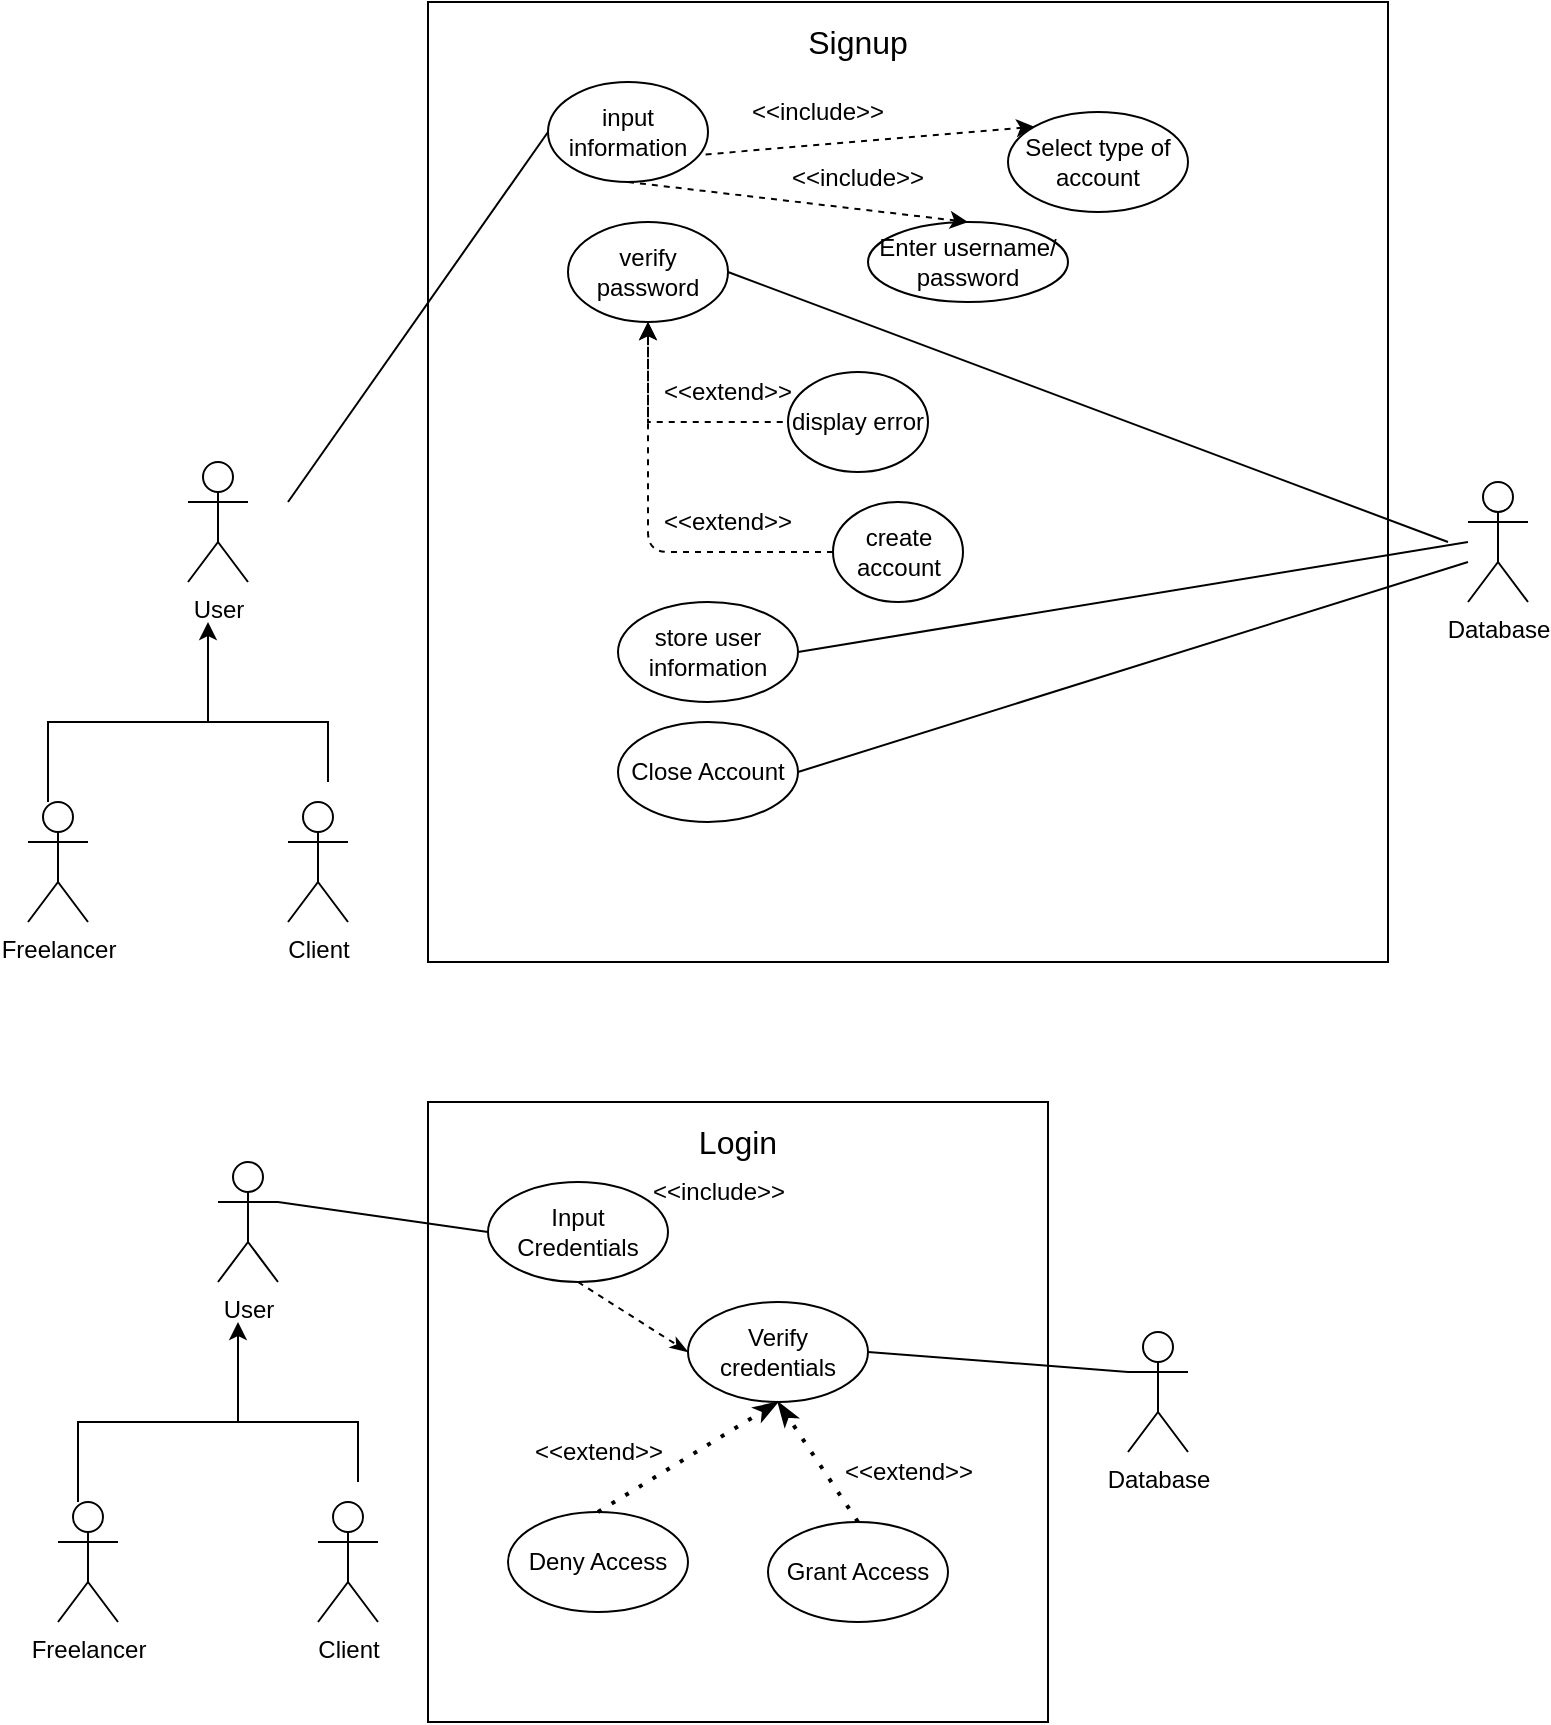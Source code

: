 <mxfile version="20.3.0" type="device"><diagram id="cCrIHWbzJfh8J8a7K7x2" name="Page-1"><mxGraphModel dx="868" dy="545" grid="1" gridSize="10" guides="1" tooltips="1" connect="1" arrows="1" fold="1" page="1" pageScale="1" pageWidth="850" pageHeight="1100" math="0" shadow="0"><root><mxCell id="0"/><mxCell id="1" parent="0"/><mxCell id="PgS5Zt_uMlOcExVBVfyw-1" value="" style="whiteSpace=wrap;html=1;aspect=fixed;" parent="1" vertex="1"><mxGeometry x="280" y="50" width="480" height="480" as="geometry"/></mxCell><mxCell id="PgS5Zt_uMlOcExVBVfyw-2" value="Database" style="shape=umlActor;verticalLabelPosition=bottom;labelBackgroundColor=#ffffff;verticalAlign=top;html=1;outlineConnect=0;" parent="1" vertex="1"><mxGeometry x="800" y="290" width="30" height="60" as="geometry"/></mxCell><mxCell id="PgS5Zt_uMlOcExVBVfyw-3" value="User" style="shape=umlActor;verticalLabelPosition=bottom;labelBackgroundColor=#ffffff;verticalAlign=top;html=1;outlineConnect=0;" parent="1" vertex="1"><mxGeometry x="160" y="280" width="30" height="60" as="geometry"/></mxCell><mxCell id="PgS5Zt_uMlOcExVBVfyw-9" value="Signup" style="text;html=1;strokeColor=none;fillColor=none;align=center;verticalAlign=middle;whiteSpace=wrap;rounded=0;fontSize=16;" parent="1" vertex="1"><mxGeometry x="475" y="60" width="40" height="20" as="geometry"/></mxCell><mxCell id="PgS5Zt_uMlOcExVBVfyw-10" value="store user information" style="ellipse;whiteSpace=wrap;html=1;" parent="1" vertex="1"><mxGeometry x="375" y="350" width="90" height="50" as="geometry"/></mxCell><mxCell id="PgS5Zt_uMlOcExVBVfyw-11" value="input information" style="ellipse;whiteSpace=wrap;html=1;" parent="1" vertex="1"><mxGeometry x="340" y="90" width="80" height="50" as="geometry"/></mxCell><mxCell id="PgS5Zt_uMlOcExVBVfyw-12" value="Enter username/ password" style="ellipse;whiteSpace=wrap;html=1;" parent="1" vertex="1"><mxGeometry x="500" y="160" width="100" height="40" as="geometry"/></mxCell><mxCell id="PgS5Zt_uMlOcExVBVfyw-19" value="&amp;lt;&amp;lt;include&amp;gt;&amp;gt;" style="text;html=1;strokeColor=none;fillColor=none;align=center;verticalAlign=middle;whiteSpace=wrap;rounded=0;" parent="1" vertex="1"><mxGeometry x="475" y="127.5" width="40" height="20" as="geometry"/></mxCell><mxCell id="PgS5Zt_uMlOcExVBVfyw-20" value="" style="endArrow=classic;html=1;entryX=0.5;entryY=0;entryDx=0;entryDy=0;exitX=0.5;exitY=1;exitDx=0;exitDy=0;dashed=1;" parent="1" source="PgS5Zt_uMlOcExVBVfyw-11" target="PgS5Zt_uMlOcExVBVfyw-12" edge="1"><mxGeometry width="50" height="50" relative="1" as="geometry"><mxPoint x="475" y="270" as="sourcePoint"/><mxPoint x="600" y="320" as="targetPoint"/></mxGeometry></mxCell><mxCell id="PgS5Zt_uMlOcExVBVfyw-31" style="edgeStyle=orthogonalEdgeStyle;rounded=0;orthogonalLoop=1;jettySize=auto;html=1;exitX=0.5;exitY=1;exitDx=0;exitDy=0;dashed=1;endArrow=none;endFill=0;startArrow=classic;startFill=1;entryX=0;entryY=0.5;entryDx=0;entryDy=0;" parent="1" source="PgS5Zt_uMlOcExVBVfyw-22" target="PgS5Zt_uMlOcExVBVfyw-23" edge="1"><mxGeometry relative="1" as="geometry"/></mxCell><mxCell id="PgS5Zt_uMlOcExVBVfyw-22" value="verify password" style="ellipse;whiteSpace=wrap;html=1;" parent="1" vertex="1"><mxGeometry x="350" y="160" width="80" height="50" as="geometry"/></mxCell><mxCell id="PgS5Zt_uMlOcExVBVfyw-23" value="display error" style="ellipse;whiteSpace=wrap;html=1;" parent="1" vertex="1"><mxGeometry x="460" y="235" width="70" height="50" as="geometry"/></mxCell><mxCell id="PgS5Zt_uMlOcExVBVfyw-25" value="" style="endArrow=none;html=1;entryX=0;entryY=0.5;entryDx=0;entryDy=0;" parent="1" target="PgS5Zt_uMlOcExVBVfyw-11" edge="1"><mxGeometry width="50" height="50" relative="1" as="geometry"><mxPoint x="210" y="300" as="sourcePoint"/><mxPoint x="160" y="150" as="targetPoint"/></mxGeometry></mxCell><mxCell id="PgS5Zt_uMlOcExVBVfyw-28" value="create account" style="ellipse;whiteSpace=wrap;html=1;" parent="1" vertex="1"><mxGeometry x="482.5" y="300" width="65" height="50" as="geometry"/></mxCell><mxCell id="PgS5Zt_uMlOcExVBVfyw-32" value="Freelancer" style="shape=umlActor;verticalLabelPosition=bottom;labelBackgroundColor=#ffffff;verticalAlign=top;html=1;outlineConnect=0;" parent="1" vertex="1"><mxGeometry x="80" y="450" width="30" height="60" as="geometry"/></mxCell><mxCell id="PgS5Zt_uMlOcExVBVfyw-38" value="Client" style="shape=umlActor;verticalLabelPosition=bottom;labelBackgroundColor=#ffffff;verticalAlign=top;html=1;outlineConnect=0;" parent="1" vertex="1"><mxGeometry x="210" y="450" width="30" height="60" as="geometry"/></mxCell><mxCell id="PgS5Zt_uMlOcExVBVfyw-48" value="" style="endArrow=none;html=1;edgeStyle=orthogonalEdgeStyle;rounded=0;" parent="1" source="PgS5Zt_uMlOcExVBVfyw-32" edge="1"><mxGeometry width="50" height="50" relative="1" as="geometry"><mxPoint x="90" y="420" as="sourcePoint"/><mxPoint x="190" y="410" as="targetPoint"/><Array as="points"><mxPoint x="90" y="410"/><mxPoint x="190" y="410"/></Array></mxGeometry></mxCell><mxCell id="PgS5Zt_uMlOcExVBVfyw-49" value="" style="endArrow=classic;html=1;edgeStyle=orthogonalEdgeStyle;rounded=0;startArrow=none;startFill=0;endFill=1;" parent="1" edge="1"><mxGeometry width="50" height="50" relative="1" as="geometry"><mxPoint x="230" y="440" as="sourcePoint"/><mxPoint x="170" y="360" as="targetPoint"/><Array as="points"><mxPoint x="230" y="410"/><mxPoint x="170" y="410"/><mxPoint x="170" y="380"/></Array></mxGeometry></mxCell><mxCell id="vZCNQk6zcFkuWInb5Mg0-1" value="" style="endArrow=none;html=1;exitX=1;exitY=0.5;exitDx=0;exitDy=0;" parent="1" source="PgS5Zt_uMlOcExVBVfyw-10" edge="1"><mxGeometry width="50" height="50" relative="1" as="geometry"><mxPoint x="710" y="390" as="sourcePoint"/><mxPoint x="800" y="320" as="targetPoint"/></mxGeometry></mxCell><mxCell id="vZCNQk6zcFkuWInb5Mg0-2" value="Close Account" style="ellipse;whiteSpace=wrap;html=1;" parent="1" vertex="1"><mxGeometry x="375" y="410" width="90" height="50" as="geometry"/></mxCell><mxCell id="vZCNQk6zcFkuWInb5Mg0-3" value="" style="endArrow=none;html=1;exitX=1;exitY=0.5;exitDx=0;exitDy=0;" parent="1" source="vZCNQk6zcFkuWInb5Mg0-2" edge="1"><mxGeometry width="50" height="50" relative="1" as="geometry"><mxPoint x="800" y="460" as="sourcePoint"/><mxPoint x="800" y="330" as="targetPoint"/></mxGeometry></mxCell><mxCell id="vZCNQk6zcFkuWInb5Mg0-4" value="Select type of account" style="ellipse;whiteSpace=wrap;html=1;" parent="1" vertex="1"><mxGeometry x="570" y="105" width="90" height="50" as="geometry"/></mxCell><mxCell id="vZCNQk6zcFkuWInb5Mg0-6" value="" style="endArrow=classic;dashed=1;html=1;exitX=0.985;exitY=0.724;exitDx=0;exitDy=0;exitPerimeter=0;entryX=0;entryY=0;entryDx=0;entryDy=0;endFill=1;" parent="1" source="PgS5Zt_uMlOcExVBVfyw-11" target="vZCNQk6zcFkuWInb5Mg0-4" edge="1"><mxGeometry width="50" height="50" relative="1" as="geometry"><mxPoint x="460" y="120" as="sourcePoint"/><mxPoint x="510" y="70" as="targetPoint"/></mxGeometry></mxCell><mxCell id="vZCNQk6zcFkuWInb5Mg0-7" value="&amp;lt;&amp;lt;include&amp;gt;&amp;gt;" style="text;html=1;strokeColor=none;fillColor=none;align=center;verticalAlign=middle;whiteSpace=wrap;rounded=0;" parent="1" vertex="1"><mxGeometry x="455" y="95" width="40" height="20" as="geometry"/></mxCell><mxCell id="vZCNQk6zcFkuWInb5Mg0-8" value="" style="endArrow=none;html=1;exitX=1;exitY=0.5;exitDx=0;exitDy=0;" parent="1" source="PgS5Zt_uMlOcExVBVfyw-22" edge="1"><mxGeometry width="50" height="50" relative="1" as="geometry"><mxPoint x="430" y="490" as="sourcePoint"/><mxPoint x="790" y="320" as="targetPoint"/></mxGeometry></mxCell><mxCell id="vZCNQk6zcFkuWInb5Mg0-10" value="" style="endArrow=classic;dashed=1;html=1;exitX=0;exitY=0.5;exitDx=0;exitDy=0;entryX=0.5;entryY=1;entryDx=0;entryDy=0;edgeStyle=orthogonalEdgeStyle;startArrow=none;startFill=0;endFill=1;" parent="1" source="PgS5Zt_uMlOcExVBVfyw-28" target="PgS5Zt_uMlOcExVBVfyw-22" edge="1"><mxGeometry width="50" height="50" relative="1" as="geometry"><mxPoint x="390" y="360" as="sourcePoint"/><mxPoint x="440" y="310" as="targetPoint"/></mxGeometry></mxCell><mxCell id="vZCNQk6zcFkuWInb5Mg0-11" value="&amp;lt;&amp;lt;extend&amp;gt;&amp;gt;" style="text;html=1;strokeColor=none;fillColor=none;align=center;verticalAlign=middle;whiteSpace=wrap;rounded=0;" parent="1" vertex="1"><mxGeometry x="410" y="235" width="40" height="20" as="geometry"/></mxCell><mxCell id="vZCNQk6zcFkuWInb5Mg0-12" value="&amp;lt;&amp;lt;extend&amp;gt;&amp;gt;" style="text;html=1;strokeColor=none;fillColor=none;align=center;verticalAlign=middle;whiteSpace=wrap;rounded=0;" parent="1" vertex="1"><mxGeometry x="410" y="300" width="40" height="20" as="geometry"/></mxCell><mxCell id="vZCNQk6zcFkuWInb5Mg0-13" value="" style="whiteSpace=wrap;html=1;aspect=fixed;" parent="1" vertex="1"><mxGeometry x="280" y="600" width="310" height="310" as="geometry"/></mxCell><mxCell id="vZCNQk6zcFkuWInb5Mg0-14" value="Database" style="shape=umlActor;verticalLabelPosition=bottom;labelBackgroundColor=#ffffff;verticalAlign=top;html=1;outlineConnect=0;" parent="1" vertex="1"><mxGeometry x="630" y="715" width="30" height="60" as="geometry"/></mxCell><mxCell id="vZCNQk6zcFkuWInb5Mg0-18" value="Verify credentials&lt;span style=&quot;font-family: &amp;#34;helvetica&amp;#34; , &amp;#34;arial&amp;#34; , sans-serif ; font-size: 0px ; white-space: nowrap&quot;&gt;%3CmxGraphModel%3E%3Croot%3E%3CmxCell%20id%3D%220%22%2F%3E%3CmxCell%20id%3D%221%22%20parent%3D%220%22%2F%3E%3CmxCell%20id%3D%222%22%20value%3D%22store%20user%20information%22%20style%3D%22ellipse%3BwhiteSpace%3Dwrap%3Bhtml%3D1%3B%22%20vertex%3D%221%22%20parent%3D%221%22%3E%3CmxGeometry%20x%3D%22375%22%20y%3D%22350%22%20width%3D%2290%22%20height%3D%2250%22%20as%3D%22geometry%22%2F%3E%3C%2FmxCell%3E%3C%2Froot%3E%3C%2FmxGraphModel%3E&lt;/span&gt;" style="ellipse;whiteSpace=wrap;html=1;" parent="1" vertex="1"><mxGeometry x="410" y="700.0" width="90" height="50" as="geometry"/></mxCell><mxCell id="vZCNQk6zcFkuWInb5Mg0-19" value="Grant Access" style="ellipse;whiteSpace=wrap;html=1;" parent="1" vertex="1"><mxGeometry x="450" y="810.0" width="90" height="50" as="geometry"/></mxCell><mxCell id="vZCNQk6zcFkuWInb5Mg0-20" value="Deny Access" style="ellipse;whiteSpace=wrap;html=1;" parent="1" vertex="1"><mxGeometry x="320" y="805.0" width="90" height="50" as="geometry"/></mxCell><mxCell id="vZCNQk6zcFkuWInb5Mg0-23" value="" style="endArrow=none;html=1;exitX=1;exitY=0.5;exitDx=0;exitDy=0;entryX=0;entryY=0.333;entryDx=0;entryDy=0;entryPerimeter=0;" parent="1" source="vZCNQk6zcFkuWInb5Mg0-18" edge="1" target="vZCNQk6zcFkuWInb5Mg0-14"><mxGeometry width="50" height="50" relative="1" as="geometry"><mxPoint x="510" y="730" as="sourcePoint"/><mxPoint x="610" y="730" as="targetPoint"/></mxGeometry></mxCell><mxCell id="vZCNQk6zcFkuWInb5Mg0-24" value="Login" style="text;html=1;strokeColor=none;fillColor=none;align=center;verticalAlign=middle;whiteSpace=wrap;rounded=0;fontSize=16;" parent="1" vertex="1"><mxGeometry x="415" y="610" width="40" height="20" as="geometry"/></mxCell><mxCell id="G_o_1dsQ_2RuofwVB3N3-20" value="User" style="shape=umlActor;verticalLabelPosition=bottom;labelBackgroundColor=#ffffff;verticalAlign=top;html=1;outlineConnect=0;" vertex="1" parent="1"><mxGeometry x="175" y="630" width="30" height="60" as="geometry"/></mxCell><mxCell id="G_o_1dsQ_2RuofwVB3N3-21" value="Freelancer" style="shape=umlActor;verticalLabelPosition=bottom;labelBackgroundColor=#ffffff;verticalAlign=top;html=1;outlineConnect=0;" vertex="1" parent="1"><mxGeometry x="95" y="800" width="30" height="60" as="geometry"/></mxCell><mxCell id="G_o_1dsQ_2RuofwVB3N3-22" value="Client" style="shape=umlActor;verticalLabelPosition=bottom;labelBackgroundColor=#ffffff;verticalAlign=top;html=1;outlineConnect=0;" vertex="1" parent="1"><mxGeometry x="225" y="800" width="30" height="60" as="geometry"/></mxCell><mxCell id="G_o_1dsQ_2RuofwVB3N3-23" value="" style="endArrow=none;html=1;edgeStyle=orthogonalEdgeStyle;rounded=0;" edge="1" source="G_o_1dsQ_2RuofwVB3N3-21" parent="1"><mxGeometry width="50" height="50" relative="1" as="geometry"><mxPoint x="105" y="770" as="sourcePoint"/><mxPoint x="205" y="760" as="targetPoint"/><Array as="points"><mxPoint x="105" y="760"/><mxPoint x="205" y="760"/></Array></mxGeometry></mxCell><mxCell id="G_o_1dsQ_2RuofwVB3N3-24" value="" style="endArrow=classic;html=1;edgeStyle=orthogonalEdgeStyle;rounded=0;startArrow=none;startFill=0;endFill=1;" edge="1" parent="1"><mxGeometry width="50" height="50" relative="1" as="geometry"><mxPoint x="245" y="790" as="sourcePoint"/><mxPoint x="185" y="710" as="targetPoint"/><Array as="points"><mxPoint x="245" y="760"/><mxPoint x="185" y="760"/><mxPoint x="185" y="730"/></Array></mxGeometry></mxCell><mxCell id="G_o_1dsQ_2RuofwVB3N3-30" value="" style="endArrow=classicThin;dashed=1;html=1;dashPattern=1 3;strokeWidth=2;rounded=0;entryX=0.5;entryY=1;entryDx=0;entryDy=0;exitX=0.5;exitY=0;exitDx=0;exitDy=0;endFill=1;" edge="1" parent="1" source="vZCNQk6zcFkuWInb5Mg0-20" target="vZCNQk6zcFkuWInb5Mg0-18"><mxGeometry width="50" height="50" relative="1" as="geometry"><mxPoint x="350" y="740" as="sourcePoint"/><mxPoint x="400" y="690" as="targetPoint"/></mxGeometry></mxCell><mxCell id="G_o_1dsQ_2RuofwVB3N3-31" value="" style="endArrow=classicThin;dashed=1;html=1;dashPattern=1 3;strokeWidth=2;rounded=0;exitX=0.5;exitY=0;exitDx=0;exitDy=0;entryX=0.5;entryY=1;entryDx=0;entryDy=0;endFill=1;" edge="1" parent="1" source="vZCNQk6zcFkuWInb5Mg0-19" target="vZCNQk6zcFkuWInb5Mg0-18"><mxGeometry width="50" height="50" relative="1" as="geometry"><mxPoint x="360" y="750" as="sourcePoint"/><mxPoint x="410" y="700" as="targetPoint"/></mxGeometry></mxCell><mxCell id="G_o_1dsQ_2RuofwVB3N3-32" value="&amp;lt;&amp;lt;extend&amp;gt;&amp;gt;" style="text;html=1;align=center;verticalAlign=middle;resizable=0;points=[];autosize=1;strokeColor=none;fillColor=none;" vertex="1" parent="1"><mxGeometry x="320" y="760" width="90" height="30" as="geometry"/></mxCell><mxCell id="G_o_1dsQ_2RuofwVB3N3-33" value="&amp;lt;&amp;lt;extend&amp;gt;&amp;gt;" style="text;html=1;align=center;verticalAlign=middle;resizable=0;points=[];autosize=1;strokeColor=none;fillColor=none;" vertex="1" parent="1"><mxGeometry x="475" y="770" width="90" height="30" as="geometry"/></mxCell><mxCell id="G_o_1dsQ_2RuofwVB3N3-36" value="Input Credentials" style="ellipse;whiteSpace=wrap;html=1;" vertex="1" parent="1"><mxGeometry x="310" y="640.0" width="90" height="50" as="geometry"/></mxCell><mxCell id="G_o_1dsQ_2RuofwVB3N3-37" value="&amp;lt;&amp;lt;include&amp;gt;&amp;gt;" style="text;html=1;align=center;verticalAlign=middle;resizable=0;points=[];autosize=1;strokeColor=none;fillColor=none;" vertex="1" parent="1"><mxGeometry x="380" y="630" width="90" height="30" as="geometry"/></mxCell><mxCell id="G_o_1dsQ_2RuofwVB3N3-40" value="" style="endArrow=none;html=1;rounded=0;exitX=1;exitY=0.333;exitDx=0;exitDy=0;exitPerimeter=0;entryX=0;entryY=0.5;entryDx=0;entryDy=0;" edge="1" parent="1" source="G_o_1dsQ_2RuofwVB3N3-20" target="G_o_1dsQ_2RuofwVB3N3-36"><mxGeometry width="50" height="50" relative="1" as="geometry"><mxPoint x="210" y="660" as="sourcePoint"/><mxPoint x="260" y="610" as="targetPoint"/></mxGeometry></mxCell><mxCell id="G_o_1dsQ_2RuofwVB3N3-41" value="" style="endArrow=classicThin;html=1;rounded=0;exitX=0.5;exitY=1;exitDx=0;exitDy=0;entryX=0;entryY=0.5;entryDx=0;entryDy=0;endFill=1;dashed=1;" edge="1" parent="1" source="G_o_1dsQ_2RuofwVB3N3-36" target="vZCNQk6zcFkuWInb5Mg0-18"><mxGeometry width="50" height="50" relative="1" as="geometry"><mxPoint x="215" y="660" as="sourcePoint"/><mxPoint x="305" y="670.0" as="targetPoint"/></mxGeometry></mxCell></root></mxGraphModel></diagram></mxfile>